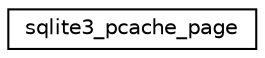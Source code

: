 digraph "Graphical Class Hierarchy"
{
 // LATEX_PDF_SIZE
  edge [fontname="Helvetica",fontsize="10",labelfontname="Helvetica",labelfontsize="10"];
  node [fontname="Helvetica",fontsize="10",shape=record];
  rankdir="LR";
  Node0 [label="sqlite3_pcache_page",height=0.2,width=0.4,color="black", fillcolor="white", style="filled",URL="$de/dd3/sqlite3_8h.html#d8/d72/structsqlite3__pcache__page",tooltip=" "];
}
